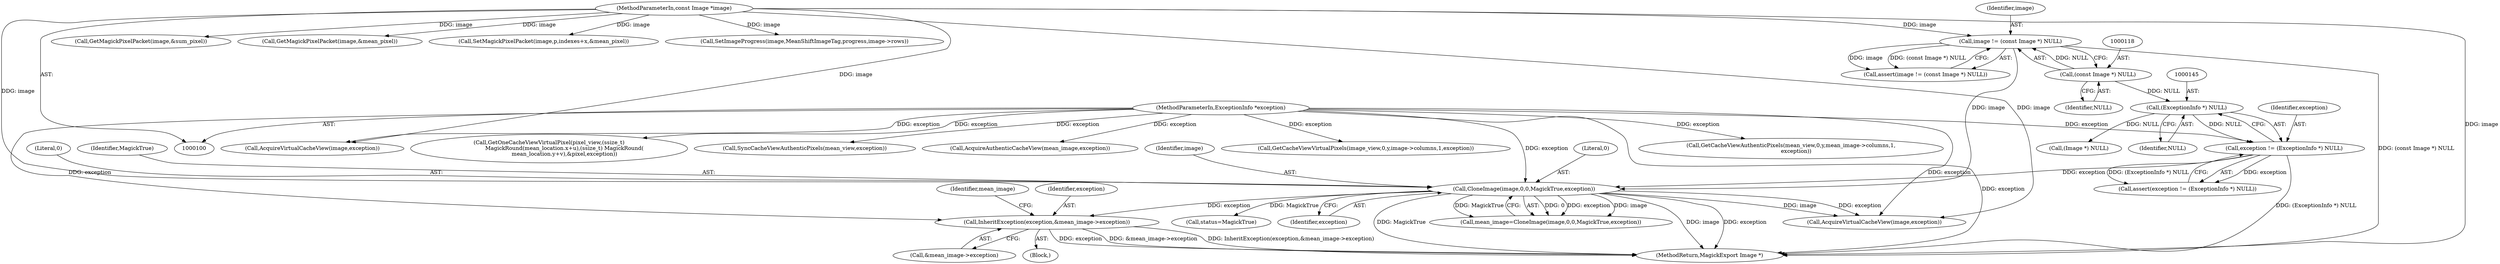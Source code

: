 digraph "0_ImageMagick6_b522d2d857d2f75b659936b59b0da9df1682c256@pointer" {
"1000178" [label="(Call,InheritException(exception,&mean_image->exception))"];
"1000155" [label="(Call,CloneImage(image,0,0,MagickTrue,exception))"];
"1000115" [label="(Call,image != (const Image *) NULL)"];
"1000101" [label="(MethodParameterIn,const Image *image)"];
"1000117" [label="(Call,(const Image *) NULL)"];
"1000142" [label="(Call,exception != (ExceptionInfo *) NULL)"];
"1000105" [label="(MethodParameterIn,ExceptionInfo *exception)"];
"1000144" [label="(Call,(ExceptionInfo *) NULL)"];
"1000424" [label="(Call,GetOneCacheViewVirtualPixel(pixel_view,(ssize_t)\n                  MagickRound(mean_location.x+u),(ssize_t) MagickRound(\n                  mean_location.y+v),&pixel,exception))"];
"1000142" [label="(Call,exception != (ExceptionInfo *) NULL)"];
"1000350" [label="(Call,GetMagickPixelPacket(image,&sum_pixel))"];
"1000158" [label="(Literal,0)"];
"1000200" [label="(Call,AcquireVirtualCacheView(image,exception))"];
"1000119" [label="(Identifier,NULL)"];
"1000114" [label="(Call,assert(image != (const Image *) NULL))"];
"1000160" [label="(Identifier,exception)"];
"1000298" [label="(Call,GetMagickPixelPacket(image,&mean_pixel))"];
"1000159" [label="(Identifier,MagickTrue)"];
"1000756" [label="(Call,SyncCacheViewAuthenticPixels(mean_view,exception))"];
"1000105" [label="(MethodParameterIn,ExceptionInfo *exception)"];
"1000805" [label="(MethodReturn,MagickExport Image *)"];
"1000156" [label="(Identifier,image)"];
"1000157" [label="(Literal,0)"];
"1000180" [label="(Call,&mean_image->exception)"];
"1000143" [label="(Identifier,exception)"];
"1000210" [label="(Call,AcquireAuthenticCacheView(mean_image,exception))"];
"1000115" [label="(Call,image != (const Image *) NULL)"];
"1000155" [label="(Call,CloneImage(image,0,0,MagickTrue,exception))"];
"1000144" [label="(Call,(ExceptionInfo *) NULL)"];
"1000185" [label="(Identifier,mean_image)"];
"1000117" [label="(Call,(const Image *) NULL)"];
"1000141" [label="(Call,assert(exception != (ExceptionInfo *) NULL))"];
"1000302" [label="(Call,SetMagickPixelPacket(image,p,indexes+x,&mean_pixel))"];
"1000116" [label="(Identifier,image)"];
"1000192" [label="(Call,status=MagickTrue)"];
"1000777" [label="(Call,SetImageProgress(image,MeanShiftImageTag,progress,image->rows))"];
"1000178" [label="(Call,InheritException(exception,&mean_image->exception))"];
"1000177" [label="(Block,)"];
"1000238" [label="(Call,GetCacheViewVirtualPixels(image_view,0,y,image->columns,1,exception))"];
"1000205" [label="(Call,AcquireVirtualCacheView(image,exception))"];
"1000164" [label="(Call,(Image *) NULL)"];
"1000179" [label="(Identifier,exception)"];
"1000146" [label="(Identifier,NULL)"];
"1000101" [label="(MethodParameterIn,const Image *image)"];
"1000153" [label="(Call,mean_image=CloneImage(image,0,0,MagickTrue,exception))"];
"1000249" [label="(Call,GetCacheViewAuthenticPixels(mean_view,0,y,mean_image->columns,1,\n      exception))"];
"1000178" -> "1000177"  [label="AST: "];
"1000178" -> "1000180"  [label="CFG: "];
"1000179" -> "1000178"  [label="AST: "];
"1000180" -> "1000178"  [label="AST: "];
"1000185" -> "1000178"  [label="CFG: "];
"1000178" -> "1000805"  [label="DDG: InheritException(exception,&mean_image->exception)"];
"1000178" -> "1000805"  [label="DDG: exception"];
"1000178" -> "1000805"  [label="DDG: &mean_image->exception"];
"1000155" -> "1000178"  [label="DDG: exception"];
"1000105" -> "1000178"  [label="DDG: exception"];
"1000155" -> "1000153"  [label="AST: "];
"1000155" -> "1000160"  [label="CFG: "];
"1000156" -> "1000155"  [label="AST: "];
"1000157" -> "1000155"  [label="AST: "];
"1000158" -> "1000155"  [label="AST: "];
"1000159" -> "1000155"  [label="AST: "];
"1000160" -> "1000155"  [label="AST: "];
"1000153" -> "1000155"  [label="CFG: "];
"1000155" -> "1000805"  [label="DDG: MagickTrue"];
"1000155" -> "1000805"  [label="DDG: exception"];
"1000155" -> "1000805"  [label="DDG: image"];
"1000155" -> "1000153"  [label="DDG: 0"];
"1000155" -> "1000153"  [label="DDG: exception"];
"1000155" -> "1000153"  [label="DDG: image"];
"1000155" -> "1000153"  [label="DDG: MagickTrue"];
"1000115" -> "1000155"  [label="DDG: image"];
"1000101" -> "1000155"  [label="DDG: image"];
"1000142" -> "1000155"  [label="DDG: exception"];
"1000105" -> "1000155"  [label="DDG: exception"];
"1000155" -> "1000192"  [label="DDG: MagickTrue"];
"1000155" -> "1000200"  [label="DDG: image"];
"1000155" -> "1000200"  [label="DDG: exception"];
"1000115" -> "1000114"  [label="AST: "];
"1000115" -> "1000117"  [label="CFG: "];
"1000116" -> "1000115"  [label="AST: "];
"1000117" -> "1000115"  [label="AST: "];
"1000114" -> "1000115"  [label="CFG: "];
"1000115" -> "1000805"  [label="DDG: (const Image *) NULL"];
"1000115" -> "1000114"  [label="DDG: image"];
"1000115" -> "1000114"  [label="DDG: (const Image *) NULL"];
"1000101" -> "1000115"  [label="DDG: image"];
"1000117" -> "1000115"  [label="DDG: NULL"];
"1000101" -> "1000100"  [label="AST: "];
"1000101" -> "1000805"  [label="DDG: image"];
"1000101" -> "1000200"  [label="DDG: image"];
"1000101" -> "1000205"  [label="DDG: image"];
"1000101" -> "1000298"  [label="DDG: image"];
"1000101" -> "1000302"  [label="DDG: image"];
"1000101" -> "1000350"  [label="DDG: image"];
"1000101" -> "1000777"  [label="DDG: image"];
"1000117" -> "1000119"  [label="CFG: "];
"1000118" -> "1000117"  [label="AST: "];
"1000119" -> "1000117"  [label="AST: "];
"1000117" -> "1000144"  [label="DDG: NULL"];
"1000142" -> "1000141"  [label="AST: "];
"1000142" -> "1000144"  [label="CFG: "];
"1000143" -> "1000142"  [label="AST: "];
"1000144" -> "1000142"  [label="AST: "];
"1000141" -> "1000142"  [label="CFG: "];
"1000142" -> "1000805"  [label="DDG: (ExceptionInfo *) NULL"];
"1000142" -> "1000141"  [label="DDG: exception"];
"1000142" -> "1000141"  [label="DDG: (ExceptionInfo *) NULL"];
"1000105" -> "1000142"  [label="DDG: exception"];
"1000144" -> "1000142"  [label="DDG: NULL"];
"1000105" -> "1000100"  [label="AST: "];
"1000105" -> "1000805"  [label="DDG: exception"];
"1000105" -> "1000200"  [label="DDG: exception"];
"1000105" -> "1000205"  [label="DDG: exception"];
"1000105" -> "1000210"  [label="DDG: exception"];
"1000105" -> "1000238"  [label="DDG: exception"];
"1000105" -> "1000249"  [label="DDG: exception"];
"1000105" -> "1000424"  [label="DDG: exception"];
"1000105" -> "1000756"  [label="DDG: exception"];
"1000144" -> "1000146"  [label="CFG: "];
"1000145" -> "1000144"  [label="AST: "];
"1000146" -> "1000144"  [label="AST: "];
"1000144" -> "1000164"  [label="DDG: NULL"];
}
